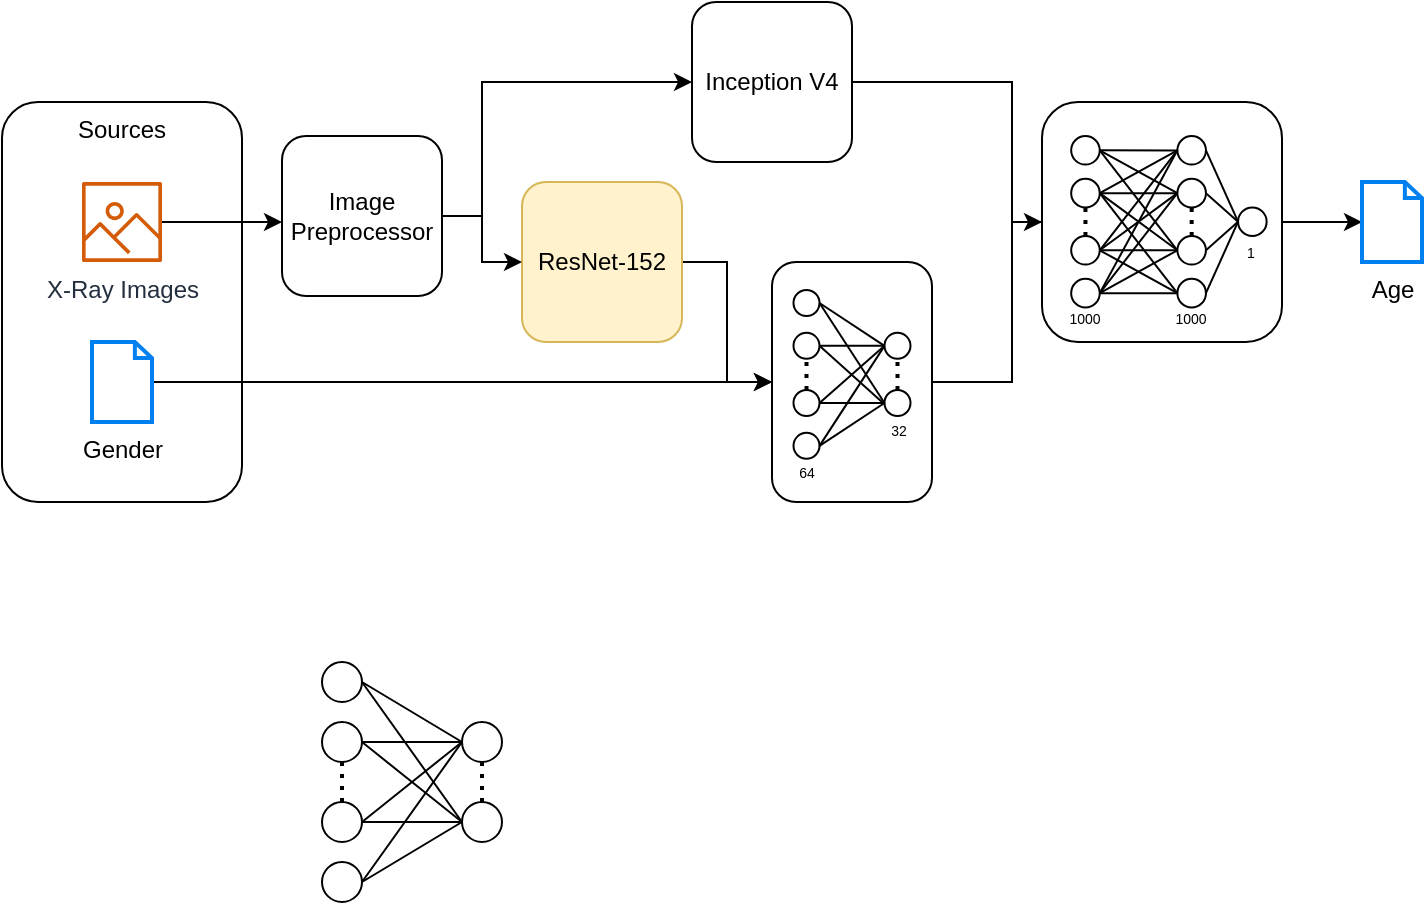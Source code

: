 <mxfile version="20.8.20" type="device"><diagram name="Page-1" id="hAlzpBmQ-eWJnonBrDeN"><mxGraphModel dx="1050" dy="645" grid="1" gridSize="10" guides="1" tooltips="1" connect="1" arrows="1" fold="1" page="1" pageScale="1" pageWidth="850" pageHeight="1100" math="0" shadow="0"><root><mxCell id="0"/><mxCell id="1" parent="0"/><mxCell id="bYPXy36dlW9JeCAkEZRA-2" value="Sources" style="rounded=1;whiteSpace=wrap;html=1;fillColor=none;horizontal=1;verticalAlign=top;" parent="1" vertex="1"><mxGeometry x="40" y="160" width="120" height="200" as="geometry"/></mxCell><mxCell id="CpPa7dwXh-7-YVFY0zhI-2" style="edgeStyle=orthogonalEdgeStyle;rounded=0;orthogonalLoop=1;jettySize=auto;html=1;" edge="1" parent="1" source="bYPXy36dlW9JeCAkEZRA-4" target="CpPa7dwXh-7-YVFY0zhI-1"><mxGeometry relative="1" as="geometry"><Array as="points"><mxPoint x="220" y="220"/><mxPoint x="220" y="220"/></Array></mxGeometry></mxCell><mxCell id="bYPXy36dlW9JeCAkEZRA-4" value="X-Ray Images" style="sketch=0;outlineConnect=0;fontColor=#232F3E;gradientColor=none;fillColor=#D45B07;strokeColor=none;dashed=0;verticalLabelPosition=bottom;verticalAlign=top;align=center;html=1;fontSize=12;fontStyle=0;aspect=fixed;pointerEvents=1;shape=mxgraph.aws4.container_registry_image;" parent="1" vertex="1"><mxGeometry x="80" y="200" width="40" height="40" as="geometry"/></mxCell><mxCell id="bYPXy36dlW9JeCAkEZRA-10" style="edgeStyle=orthogonalEdgeStyle;rounded=0;orthogonalLoop=1;jettySize=auto;html=1;entryX=0;entryY=0.5;entryDx=0;entryDy=0;" parent="1" source="bYPXy36dlW9JeCAkEZRA-5" target="bYPXy36dlW9JeCAkEZRA-13" edge="1"><mxGeometry relative="1" as="geometry"><mxPoint x="440" y="200" as="targetPoint"/></mxGeometry></mxCell><mxCell id="bYPXy36dlW9JeCAkEZRA-5" value="Gender" style="html=1;verticalLabelPosition=bottom;align=center;labelBackgroundColor=#ffffff;verticalAlign=top;strokeWidth=2;strokeColor=#0080F0;shadow=0;dashed=0;shape=mxgraph.ios7.icons.document;fillColor=none;" parent="1" vertex="1"><mxGeometry x="85" y="280" width="30" height="40" as="geometry"/></mxCell><mxCell id="bYPXy36dlW9JeCAkEZRA-104" style="edgeStyle=none;rounded=0;jumpSize=5;orthogonalLoop=1;jettySize=auto;html=1;entryX=0;entryY=0.5;entryDx=0;entryDy=0;strokeWidth=1;fontSize=7;endArrow=classic;endFill=1;startSize=0;endSize=6;exitX=1;exitY=0.5;exitDx=0;exitDy=0;" parent="1" source="bYPXy36dlW9JeCAkEZRA-7" target="bYPXy36dlW9JeCAkEZRA-69" edge="1"><mxGeometry relative="1" as="geometry"><Array as="points"><mxPoint x="545" y="150"/><mxPoint x="545" y="220"/></Array></mxGeometry></mxCell><mxCell id="bYPXy36dlW9JeCAkEZRA-7" value="Inception V4" style="rounded=1;whiteSpace=wrap;html=1;" parent="1" vertex="1"><mxGeometry x="385" y="110" width="80" height="80" as="geometry"/></mxCell><mxCell id="bYPXy36dlW9JeCAkEZRA-11" style="edgeStyle=orthogonalEdgeStyle;rounded=0;orthogonalLoop=1;jettySize=auto;html=1;entryX=0;entryY=0.5;entryDx=0;entryDy=0;" parent="1" source="bYPXy36dlW9JeCAkEZRA-9" target="bYPXy36dlW9JeCAkEZRA-13" edge="1"><mxGeometry relative="1" as="geometry"><mxPoint x="490" y="200" as="targetPoint"/></mxGeometry></mxCell><mxCell id="bYPXy36dlW9JeCAkEZRA-9" value="ResNet-152" style="rounded=1;whiteSpace=wrap;html=1;fillColor=#fff2cc;strokeColor=#d6b656;" parent="1" vertex="1"><mxGeometry x="300" y="200" width="80" height="80" as="geometry"/></mxCell><mxCell id="bYPXy36dlW9JeCAkEZRA-105" style="edgeStyle=none;rounded=0;jumpSize=5;orthogonalLoop=1;jettySize=auto;html=1;exitX=1;exitY=0.5;exitDx=0;exitDy=0;entryX=0;entryY=0.5;entryDx=0;entryDy=0;strokeWidth=1;fontSize=7;endArrow=none;endFill=0;startSize=0;endSize=9;" parent="1" source="bYPXy36dlW9JeCAkEZRA-13" target="bYPXy36dlW9JeCAkEZRA-69" edge="1"><mxGeometry relative="1" as="geometry"><Array as="points"><mxPoint x="545" y="300"/><mxPoint x="545" y="220"/></Array></mxGeometry></mxCell><mxCell id="bYPXy36dlW9JeCAkEZRA-13" value="" style="rounded=1;whiteSpace=wrap;html=1;fillColor=none;" parent="1" vertex="1"><mxGeometry x="425" y="240" width="80" height="120" as="geometry"/></mxCell><mxCell id="bYPXy36dlW9JeCAkEZRA-22" style="rounded=0;orthogonalLoop=1;jettySize=auto;html=1;entryX=0;entryY=0.5;entryDx=0;entryDy=0;startSize=0;endSize=9;endArrow=none;endFill=0;jumpSize=5;strokeWidth=1;exitX=1;exitY=0.5;exitDx=0;exitDy=0;" parent="1" source="bYPXy36dlW9JeCAkEZRA-14" target="bYPXy36dlW9JeCAkEZRA-19" edge="1"><mxGeometry relative="1" as="geometry"/></mxCell><mxCell id="bYPXy36dlW9JeCAkEZRA-24" style="edgeStyle=none;rounded=0;jumpSize=5;orthogonalLoop=1;jettySize=auto;html=1;entryX=0;entryY=0.5;entryDx=0;entryDy=0;strokeWidth=1;endArrow=none;endFill=0;startSize=0;endSize=9;exitX=1;exitY=0.5;exitDx=0;exitDy=0;" parent="1" source="bYPXy36dlW9JeCAkEZRA-14" target="bYPXy36dlW9JeCAkEZRA-20" edge="1"><mxGeometry relative="1" as="geometry"/></mxCell><mxCell id="bYPXy36dlW9JeCAkEZRA-14" value="" style="ellipse;whiteSpace=wrap;html=1;aspect=fixed;fillColor=none;" parent="1" vertex="1"><mxGeometry x="200" y="440" width="20" height="20" as="geometry"/></mxCell><mxCell id="bYPXy36dlW9JeCAkEZRA-23" style="edgeStyle=none;rounded=0;jumpSize=5;orthogonalLoop=1;jettySize=auto;html=1;entryX=0;entryY=0.5;entryDx=0;entryDy=0;strokeWidth=1;endArrow=none;endFill=0;startSize=0;endSize=9;" parent="1" source="bYPXy36dlW9JeCAkEZRA-15" target="bYPXy36dlW9JeCAkEZRA-19" edge="1"><mxGeometry relative="1" as="geometry"/></mxCell><mxCell id="bYPXy36dlW9JeCAkEZRA-25" style="edgeStyle=none;rounded=0;jumpSize=5;orthogonalLoop=1;jettySize=auto;html=1;strokeWidth=1;endArrow=none;endFill=0;startSize=0;endSize=9;exitX=1;exitY=0.5;exitDx=0;exitDy=0;" parent="1" source="bYPXy36dlW9JeCAkEZRA-15" edge="1"><mxGeometry relative="1" as="geometry"><mxPoint x="270" y="520" as="targetPoint"/></mxGeometry></mxCell><mxCell id="bYPXy36dlW9JeCAkEZRA-15" value="" style="ellipse;whiteSpace=wrap;html=1;aspect=fixed;fillColor=none;" parent="1" vertex="1"><mxGeometry x="200" y="470" width="20" height="20" as="geometry"/></mxCell><mxCell id="bYPXy36dlW9JeCAkEZRA-26" style="edgeStyle=none;rounded=0;jumpSize=5;orthogonalLoop=1;jettySize=auto;html=1;entryX=0;entryY=0.5;entryDx=0;entryDy=0;strokeWidth=1;endArrow=none;endFill=0;startSize=0;endSize=9;exitX=1;exitY=0.5;exitDx=0;exitDy=0;" parent="1" source="bYPXy36dlW9JeCAkEZRA-16" target="bYPXy36dlW9JeCAkEZRA-19" edge="1"><mxGeometry relative="1" as="geometry"/></mxCell><mxCell id="bYPXy36dlW9JeCAkEZRA-27" style="edgeStyle=none;rounded=0;jumpSize=5;orthogonalLoop=1;jettySize=auto;html=1;entryX=0;entryY=0.5;entryDx=0;entryDy=0;strokeWidth=1;endArrow=none;endFill=0;startSize=0;endSize=9;" parent="1" source="bYPXy36dlW9JeCAkEZRA-16" target="bYPXy36dlW9JeCAkEZRA-20" edge="1"><mxGeometry relative="1" as="geometry"/></mxCell><mxCell id="bYPXy36dlW9JeCAkEZRA-16" value="" style="ellipse;whiteSpace=wrap;html=1;aspect=fixed;fillColor=none;" parent="1" vertex="1"><mxGeometry x="200" y="510" width="20" height="20" as="geometry"/></mxCell><mxCell id="bYPXy36dlW9JeCAkEZRA-28" style="edgeStyle=none;rounded=0;jumpSize=5;orthogonalLoop=1;jettySize=auto;html=1;entryX=0;entryY=0.5;entryDx=0;entryDy=0;strokeWidth=1;endArrow=none;endFill=0;startSize=0;endSize=9;exitX=1;exitY=0.5;exitDx=0;exitDy=0;" parent="1" source="bYPXy36dlW9JeCAkEZRA-17" target="bYPXy36dlW9JeCAkEZRA-19" edge="1"><mxGeometry relative="1" as="geometry"/></mxCell><mxCell id="bYPXy36dlW9JeCAkEZRA-29" style="edgeStyle=none;rounded=0;jumpSize=5;orthogonalLoop=1;jettySize=auto;html=1;entryX=0;entryY=0.5;entryDx=0;entryDy=0;strokeWidth=1;endArrow=none;endFill=0;startSize=0;endSize=9;exitX=1;exitY=0.5;exitDx=0;exitDy=0;" parent="1" source="bYPXy36dlW9JeCAkEZRA-17" target="bYPXy36dlW9JeCAkEZRA-20" edge="1"><mxGeometry relative="1" as="geometry"/></mxCell><mxCell id="bYPXy36dlW9JeCAkEZRA-17" value="" style="ellipse;whiteSpace=wrap;html=1;aspect=fixed;fillColor=none;" parent="1" vertex="1"><mxGeometry x="200" y="540" width="20" height="20" as="geometry"/></mxCell><mxCell id="bYPXy36dlW9JeCAkEZRA-18" value="" style="endArrow=none;dashed=1;html=1;strokeWidth=2;rounded=0;entryX=0.5;entryY=1;entryDx=0;entryDy=0;endSize=9;startSize=0;dashPattern=1 2;" parent="1" source="bYPXy36dlW9JeCAkEZRA-16" target="bYPXy36dlW9JeCAkEZRA-15" edge="1"><mxGeometry width="50" height="50" relative="1" as="geometry"><mxPoint x="210" y="540" as="sourcePoint"/><mxPoint x="260" y="490" as="targetPoint"/></mxGeometry></mxCell><mxCell id="bYPXy36dlW9JeCAkEZRA-19" value="" style="ellipse;whiteSpace=wrap;html=1;aspect=fixed;fillColor=none;" parent="1" vertex="1"><mxGeometry x="270" y="470" width="20" height="20" as="geometry"/></mxCell><mxCell id="bYPXy36dlW9JeCAkEZRA-20" value="" style="ellipse;whiteSpace=wrap;html=1;aspect=fixed;fillColor=none;" parent="1" vertex="1"><mxGeometry x="270" y="510" width="20" height="20" as="geometry"/></mxCell><mxCell id="bYPXy36dlW9JeCAkEZRA-21" value="" style="endArrow=none;dashed=1;html=1;strokeWidth=2;rounded=0;entryX=0.5;entryY=1;entryDx=0;entryDy=0;endSize=9;startSize=0;dashPattern=1 2;" parent="1" source="bYPXy36dlW9JeCAkEZRA-20" target="bYPXy36dlW9JeCAkEZRA-19" edge="1"><mxGeometry width="50" height="50" relative="1" as="geometry"><mxPoint x="280" y="540" as="sourcePoint"/><mxPoint x="330" y="490" as="targetPoint"/></mxGeometry></mxCell><mxCell id="bYPXy36dlW9JeCAkEZRA-67" value="" style="group" parent="1" vertex="1" connectable="0"><mxGeometry x="432.5" y="254" width="65" height="100" as="geometry"/></mxCell><mxCell id="bYPXy36dlW9JeCAkEZRA-33" value="" style="ellipse;whiteSpace=wrap;html=1;aspect=fixed;fillColor=none;" parent="bYPXy36dlW9JeCAkEZRA-67" vertex="1"><mxGeometry x="3.25" width="13" height="13" as="geometry"/></mxCell><mxCell id="bYPXy36dlW9JeCAkEZRA-35" style="edgeStyle=none;rounded=0;jumpSize=5;orthogonalLoop=1;jettySize=auto;html=1;strokeWidth=1;endArrow=none;endFill=0;startSize=0;endSize=9;exitX=1;exitY=0.5;exitDx=0;exitDy=0;" parent="bYPXy36dlW9JeCAkEZRA-67" source="bYPXy36dlW9JeCAkEZRA-36" edge="1"><mxGeometry relative="1" as="geometry"><mxPoint x="48.75" y="57.143" as="targetPoint"/></mxGeometry></mxCell><mxCell id="bYPXy36dlW9JeCAkEZRA-36" value="" style="ellipse;whiteSpace=wrap;html=1;aspect=fixed;fillColor=none;" parent="bYPXy36dlW9JeCAkEZRA-67" vertex="1"><mxGeometry x="3.25" y="21.429" width="13" height="13" as="geometry"/></mxCell><mxCell id="bYPXy36dlW9JeCAkEZRA-39" value="" style="ellipse;whiteSpace=wrap;html=1;aspect=fixed;fillColor=none;" parent="bYPXy36dlW9JeCAkEZRA-67" vertex="1"><mxGeometry x="3.25" y="50" width="13" height="13" as="geometry"/></mxCell><mxCell id="bYPXy36dlW9JeCAkEZRA-42" value="" style="ellipse;whiteSpace=wrap;html=1;aspect=fixed;fillColor=none;" parent="bYPXy36dlW9JeCAkEZRA-67" vertex="1"><mxGeometry x="3.25" y="71.429" width="13" height="13" as="geometry"/></mxCell><mxCell id="bYPXy36dlW9JeCAkEZRA-43" value="" style="endArrow=none;dashed=1;html=1;strokeWidth=2;rounded=0;entryX=0.5;entryY=1;entryDx=0;entryDy=0;endSize=9;startSize=0;dashPattern=1 2;" parent="bYPXy36dlW9JeCAkEZRA-67" source="bYPXy36dlW9JeCAkEZRA-39" target="bYPXy36dlW9JeCAkEZRA-36" edge="1"><mxGeometry width="50" height="50" relative="1" as="geometry"><mxPoint x="9.75" y="71.429" as="sourcePoint"/><mxPoint x="42.25" y="35.714" as="targetPoint"/></mxGeometry></mxCell><mxCell id="bYPXy36dlW9JeCAkEZRA-44" value="" style="ellipse;whiteSpace=wrap;html=1;aspect=fixed;fillColor=none;" parent="bYPXy36dlW9JeCAkEZRA-67" vertex="1"><mxGeometry x="48.75" y="21.429" width="13" height="13" as="geometry"/></mxCell><mxCell id="bYPXy36dlW9JeCAkEZRA-31" style="rounded=0;orthogonalLoop=1;jettySize=auto;html=1;entryX=0;entryY=0.5;entryDx=0;entryDy=0;startSize=0;endSize=9;endArrow=none;endFill=0;jumpSize=5;strokeWidth=1;exitX=1;exitY=0.5;exitDx=0;exitDy=0;" parent="bYPXy36dlW9JeCAkEZRA-67" source="bYPXy36dlW9JeCAkEZRA-33" target="bYPXy36dlW9JeCAkEZRA-44" edge="1"><mxGeometry relative="1" as="geometry"/></mxCell><mxCell id="bYPXy36dlW9JeCAkEZRA-34" style="edgeStyle=none;rounded=0;jumpSize=5;orthogonalLoop=1;jettySize=auto;html=1;entryX=0;entryY=0.5;entryDx=0;entryDy=0;strokeWidth=1;endArrow=none;endFill=0;startSize=0;endSize=9;" parent="bYPXy36dlW9JeCAkEZRA-67" source="bYPXy36dlW9JeCAkEZRA-36" target="bYPXy36dlW9JeCAkEZRA-44" edge="1"><mxGeometry relative="1" as="geometry"/></mxCell><mxCell id="bYPXy36dlW9JeCAkEZRA-37" style="edgeStyle=none;rounded=0;jumpSize=5;orthogonalLoop=1;jettySize=auto;html=1;entryX=0;entryY=0.5;entryDx=0;entryDy=0;strokeWidth=1;endArrow=none;endFill=0;startSize=0;endSize=9;exitX=1;exitY=0.5;exitDx=0;exitDy=0;" parent="bYPXy36dlW9JeCAkEZRA-67" source="bYPXy36dlW9JeCAkEZRA-39" target="bYPXy36dlW9JeCAkEZRA-44" edge="1"><mxGeometry relative="1" as="geometry"/></mxCell><mxCell id="bYPXy36dlW9JeCAkEZRA-40" style="edgeStyle=none;rounded=0;jumpSize=5;orthogonalLoop=1;jettySize=auto;html=1;entryX=0;entryY=0.5;entryDx=0;entryDy=0;strokeWidth=1;endArrow=none;endFill=0;startSize=0;endSize=9;exitX=1;exitY=0.5;exitDx=0;exitDy=0;" parent="bYPXy36dlW9JeCAkEZRA-67" source="bYPXy36dlW9JeCAkEZRA-42" target="bYPXy36dlW9JeCAkEZRA-44" edge="1"><mxGeometry relative="1" as="geometry"/></mxCell><mxCell id="bYPXy36dlW9JeCAkEZRA-45" value="" style="ellipse;whiteSpace=wrap;html=1;aspect=fixed;fillColor=none;" parent="bYPXy36dlW9JeCAkEZRA-67" vertex="1"><mxGeometry x="48.75" y="50" width="13" height="13" as="geometry"/></mxCell><mxCell id="bYPXy36dlW9JeCAkEZRA-32" style="edgeStyle=none;rounded=0;jumpSize=5;orthogonalLoop=1;jettySize=auto;html=1;entryX=0;entryY=0.5;entryDx=0;entryDy=0;strokeWidth=1;endArrow=none;endFill=0;startSize=0;endSize=9;exitX=1;exitY=0.5;exitDx=0;exitDy=0;" parent="bYPXy36dlW9JeCAkEZRA-67" source="bYPXy36dlW9JeCAkEZRA-33" target="bYPXy36dlW9JeCAkEZRA-45" edge="1"><mxGeometry relative="1" as="geometry"/></mxCell><mxCell id="bYPXy36dlW9JeCAkEZRA-38" style="edgeStyle=none;rounded=0;jumpSize=5;orthogonalLoop=1;jettySize=auto;html=1;entryX=0;entryY=0.5;entryDx=0;entryDy=0;strokeWidth=1;endArrow=none;endFill=0;startSize=0;endSize=9;" parent="bYPXy36dlW9JeCAkEZRA-67" source="bYPXy36dlW9JeCAkEZRA-39" target="bYPXy36dlW9JeCAkEZRA-45" edge="1"><mxGeometry relative="1" as="geometry"/></mxCell><mxCell id="bYPXy36dlW9JeCAkEZRA-46" value="" style="endArrow=none;dashed=1;html=1;strokeWidth=2;rounded=0;entryX=0.5;entryY=1;entryDx=0;entryDy=0;endSize=9;startSize=0;dashPattern=1 2;" parent="bYPXy36dlW9JeCAkEZRA-67" source="bYPXy36dlW9JeCAkEZRA-45" target="bYPXy36dlW9JeCAkEZRA-44" edge="1"><mxGeometry width="50" height="50" relative="1" as="geometry"><mxPoint x="55.25" y="71.429" as="sourcePoint"/><mxPoint x="87.75" y="35.714" as="targetPoint"/></mxGeometry></mxCell><mxCell id="bYPXy36dlW9JeCAkEZRA-47" value="64" style="text;html=1;align=center;verticalAlign=middle;resizable=0;points=[];autosize=1;strokeColor=none;fillColor=none;fontSize=7;" parent="bYPXy36dlW9JeCAkEZRA-67" vertex="1"><mxGeometry x="-5.25" y="82.004" width="30" height="20" as="geometry"/></mxCell><mxCell id="bYPXy36dlW9JeCAkEZRA-48" value="32" style="text;html=1;align=center;verticalAlign=middle;resizable=0;points=[];autosize=1;strokeColor=none;fillColor=none;fontSize=7;" parent="bYPXy36dlW9JeCAkEZRA-67" vertex="1"><mxGeometry x="40" y="61.006" width="30" height="20" as="geometry"/></mxCell><mxCell id="bYPXy36dlW9JeCAkEZRA-41" style="edgeStyle=none;rounded=0;jumpSize=5;orthogonalLoop=1;jettySize=auto;html=1;entryX=0;entryY=0.5;entryDx=0;entryDy=0;strokeWidth=1;endArrow=none;endFill=0;startSize=0;endSize=9;exitX=1;exitY=0.5;exitDx=0;exitDy=0;" parent="bYPXy36dlW9JeCAkEZRA-67" source="bYPXy36dlW9JeCAkEZRA-42" target="bYPXy36dlW9JeCAkEZRA-45" edge="1"><mxGeometry relative="1" as="geometry"/></mxCell><mxCell id="bYPXy36dlW9JeCAkEZRA-106" style="edgeStyle=none;rounded=0;jumpSize=5;orthogonalLoop=1;jettySize=auto;html=1;exitX=1;exitY=0.5;exitDx=0;exitDy=0;strokeWidth=1;fontSize=7;endArrow=classic;endFill=1;startSize=0;endSize=6;" parent="1" source="bYPXy36dlW9JeCAkEZRA-69" target="bYPXy36dlW9JeCAkEZRA-107" edge="1"><mxGeometry relative="1" as="geometry"><mxPoint x="710" y="220" as="targetPoint"/></mxGeometry></mxCell><mxCell id="bYPXy36dlW9JeCAkEZRA-69" value="" style="rounded=1;whiteSpace=wrap;html=1;fontSize=7;fillColor=none;" parent="1" vertex="1"><mxGeometry x="560" y="160" width="120" height="120" as="geometry"/></mxCell><mxCell id="bYPXy36dlW9JeCAkEZRA-103" value="" style="group" parent="1" vertex="1" connectable="0"><mxGeometry x="567" y="177" width="110" height="100" as="geometry"/></mxCell><mxCell id="bYPXy36dlW9JeCAkEZRA-90" style="edgeStyle=none;rounded=0;jumpSize=5;orthogonalLoop=1;jettySize=auto;html=1;exitX=1;exitY=0.5;exitDx=0;exitDy=0;strokeWidth=1;fontSize=7;endArrow=none;endFill=0;startSize=0;endSize=9;" parent="bYPXy36dlW9JeCAkEZRA-103" source="bYPXy36dlW9JeCAkEZRA-72" edge="1"><mxGeometry relative="1" as="geometry"><mxPoint x="60.69" y="7.198" as="targetPoint"/></mxGeometry></mxCell><mxCell id="bYPXy36dlW9JeCAkEZRA-72" value="" style="ellipse;whiteSpace=wrap;html=1;aspect=fixed;fillColor=none;" parent="bYPXy36dlW9JeCAkEZRA-103" vertex="1"><mxGeometry x="7.586" width="14.286" height="14.286" as="geometry"/></mxCell><mxCell id="bYPXy36dlW9JeCAkEZRA-74" style="edgeStyle=none;rounded=0;jumpSize=5;orthogonalLoop=1;jettySize=auto;html=1;strokeWidth=1;endArrow=none;endFill=0;startSize=0;endSize=9;exitX=1;exitY=0.5;exitDx=0;exitDy=0;" parent="bYPXy36dlW9JeCAkEZRA-103" source="bYPXy36dlW9JeCAkEZRA-75" edge="1"><mxGeometry relative="1" as="geometry"><mxPoint x="60.69" y="57.143" as="targetPoint"/></mxGeometry></mxCell><mxCell id="bYPXy36dlW9JeCAkEZRA-91" style="edgeStyle=none;rounded=0;jumpSize=5;orthogonalLoop=1;jettySize=auto;html=1;exitX=1;exitY=0.5;exitDx=0;exitDy=0;strokeWidth=1;fontSize=7;endArrow=none;endFill=0;startSize=0;endSize=9;" parent="bYPXy36dlW9JeCAkEZRA-103" source="bYPXy36dlW9JeCAkEZRA-75" edge="1"><mxGeometry relative="1" as="geometry"><mxPoint x="60.69" y="7.143" as="targetPoint"/></mxGeometry></mxCell><mxCell id="bYPXy36dlW9JeCAkEZRA-75" value="" style="ellipse;whiteSpace=wrap;html=1;aspect=fixed;fillColor=none;" parent="bYPXy36dlW9JeCAkEZRA-103" vertex="1"><mxGeometry x="7.586" y="21.429" width="14.286" height="14.286" as="geometry"/></mxCell><mxCell id="bYPXy36dlW9JeCAkEZRA-94" style="edgeStyle=none;rounded=0;jumpSize=5;orthogonalLoop=1;jettySize=auto;html=1;exitX=1;exitY=0.5;exitDx=0;exitDy=0;strokeWidth=1;fontSize=7;endArrow=none;endFill=0;startSize=0;endSize=9;" parent="bYPXy36dlW9JeCAkEZRA-103" source="bYPXy36dlW9JeCAkEZRA-78" edge="1"><mxGeometry relative="1" as="geometry"><mxPoint x="60.69" y="78.571" as="targetPoint"/></mxGeometry></mxCell><mxCell id="bYPXy36dlW9JeCAkEZRA-78" value="" style="ellipse;whiteSpace=wrap;html=1;aspect=fixed;fillColor=none;" parent="bYPXy36dlW9JeCAkEZRA-103" vertex="1"><mxGeometry x="7.586" y="50" width="14.286" height="14.286" as="geometry"/></mxCell><mxCell id="bYPXy36dlW9JeCAkEZRA-81" value="" style="ellipse;whiteSpace=wrap;html=1;aspect=fixed;fillColor=none;" parent="bYPXy36dlW9JeCAkEZRA-103" vertex="1"><mxGeometry x="7.586" y="71.429" width="14.286" height="14.286" as="geometry"/></mxCell><mxCell id="bYPXy36dlW9JeCAkEZRA-82" value="" style="endArrow=none;dashed=1;html=1;strokeWidth=2;rounded=0;entryX=0.5;entryY=1;entryDx=0;entryDy=0;endSize=9;startSize=0;dashPattern=1 2;" parent="bYPXy36dlW9JeCAkEZRA-103" source="bYPXy36dlW9JeCAkEZRA-78" target="bYPXy36dlW9JeCAkEZRA-75" edge="1"><mxGeometry width="50" height="50" relative="1" as="geometry"><mxPoint x="15.172" y="71.429" as="sourcePoint"/><mxPoint x="53.103" y="35.714" as="targetPoint"/></mxGeometry></mxCell><mxCell id="bYPXy36dlW9JeCAkEZRA-83" value="" style="ellipse;whiteSpace=wrap;html=1;aspect=fixed;fillColor=none;" parent="bYPXy36dlW9JeCAkEZRA-103" vertex="1"><mxGeometry x="60.69" y="21.429" width="14.286" height="14.286" as="geometry"/></mxCell><mxCell id="bYPXy36dlW9JeCAkEZRA-70" style="rounded=0;orthogonalLoop=1;jettySize=auto;html=1;entryX=0;entryY=0.5;entryDx=0;entryDy=0;startSize=0;endSize=9;endArrow=none;endFill=0;jumpSize=5;strokeWidth=1;exitX=1;exitY=0.5;exitDx=0;exitDy=0;" parent="bYPXy36dlW9JeCAkEZRA-103" source="bYPXy36dlW9JeCAkEZRA-72" target="bYPXy36dlW9JeCAkEZRA-83" edge="1"><mxGeometry relative="1" as="geometry"/></mxCell><mxCell id="bYPXy36dlW9JeCAkEZRA-73" style="edgeStyle=none;rounded=0;jumpSize=5;orthogonalLoop=1;jettySize=auto;html=1;entryX=0;entryY=0.5;entryDx=0;entryDy=0;strokeWidth=1;endArrow=none;endFill=0;startSize=0;endSize=9;" parent="bYPXy36dlW9JeCAkEZRA-103" source="bYPXy36dlW9JeCAkEZRA-75" target="bYPXy36dlW9JeCAkEZRA-83" edge="1"><mxGeometry relative="1" as="geometry"/></mxCell><mxCell id="bYPXy36dlW9JeCAkEZRA-76" style="edgeStyle=none;rounded=0;jumpSize=5;orthogonalLoop=1;jettySize=auto;html=1;entryX=0;entryY=0.5;entryDx=0;entryDy=0;strokeWidth=1;endArrow=none;endFill=0;startSize=0;endSize=9;exitX=1;exitY=0.5;exitDx=0;exitDy=0;" parent="bYPXy36dlW9JeCAkEZRA-103" source="bYPXy36dlW9JeCAkEZRA-78" target="bYPXy36dlW9JeCAkEZRA-83" edge="1"><mxGeometry relative="1" as="geometry"/></mxCell><mxCell id="bYPXy36dlW9JeCAkEZRA-79" style="edgeStyle=none;rounded=0;jumpSize=5;orthogonalLoop=1;jettySize=auto;html=1;entryX=0;entryY=0.5;entryDx=0;entryDy=0;strokeWidth=1;endArrow=none;endFill=0;startSize=0;endSize=9;exitX=1;exitY=0.5;exitDx=0;exitDy=0;" parent="bYPXy36dlW9JeCAkEZRA-103" source="bYPXy36dlW9JeCAkEZRA-81" target="bYPXy36dlW9JeCAkEZRA-83" edge="1"><mxGeometry relative="1" as="geometry"/></mxCell><mxCell id="bYPXy36dlW9JeCAkEZRA-84" value="" style="ellipse;whiteSpace=wrap;html=1;aspect=fixed;fillColor=none;" parent="bYPXy36dlW9JeCAkEZRA-103" vertex="1"><mxGeometry x="60.69" y="50" width="14.286" height="14.286" as="geometry"/></mxCell><mxCell id="bYPXy36dlW9JeCAkEZRA-71" style="edgeStyle=none;rounded=0;jumpSize=5;orthogonalLoop=1;jettySize=auto;html=1;entryX=0;entryY=0.5;entryDx=0;entryDy=0;strokeWidth=1;endArrow=none;endFill=0;startSize=0;endSize=9;exitX=1;exitY=0.5;exitDx=0;exitDy=0;" parent="bYPXy36dlW9JeCAkEZRA-103" source="bYPXy36dlW9JeCAkEZRA-72" target="bYPXy36dlW9JeCAkEZRA-84" edge="1"><mxGeometry relative="1" as="geometry"/></mxCell><mxCell id="bYPXy36dlW9JeCAkEZRA-77" style="edgeStyle=none;rounded=0;jumpSize=5;orthogonalLoop=1;jettySize=auto;html=1;entryX=0;entryY=0.5;entryDx=0;entryDy=0;strokeWidth=1;endArrow=none;endFill=0;startSize=0;endSize=9;" parent="bYPXy36dlW9JeCAkEZRA-103" source="bYPXy36dlW9JeCAkEZRA-78" target="bYPXy36dlW9JeCAkEZRA-84" edge="1"><mxGeometry relative="1" as="geometry"/></mxCell><mxCell id="bYPXy36dlW9JeCAkEZRA-80" style="edgeStyle=none;rounded=0;jumpSize=5;orthogonalLoop=1;jettySize=auto;html=1;entryX=0;entryY=0.5;entryDx=0;entryDy=0;strokeWidth=1;endArrow=none;endFill=0;startSize=0;endSize=9;exitX=1;exitY=0.5;exitDx=0;exitDy=0;" parent="bYPXy36dlW9JeCAkEZRA-103" source="bYPXy36dlW9JeCAkEZRA-81" target="bYPXy36dlW9JeCAkEZRA-84" edge="1"><mxGeometry relative="1" as="geometry"/></mxCell><mxCell id="bYPXy36dlW9JeCAkEZRA-85" value="" style="endArrow=none;dashed=1;html=1;strokeWidth=2;rounded=0;entryX=0.5;entryY=1;entryDx=0;entryDy=0;endSize=9;startSize=0;dashPattern=1 2;" parent="bYPXy36dlW9JeCAkEZRA-103" source="bYPXy36dlW9JeCAkEZRA-84" target="bYPXy36dlW9JeCAkEZRA-83" edge="1"><mxGeometry width="50" height="50" relative="1" as="geometry"><mxPoint x="68.276" y="71.429" as="sourcePoint"/><mxPoint x="106.207" y="35.714" as="targetPoint"/></mxGeometry></mxCell><mxCell id="bYPXy36dlW9JeCAkEZRA-86" value="" style="ellipse;whiteSpace=wrap;html=1;aspect=fixed;fillColor=none;" parent="bYPXy36dlW9JeCAkEZRA-103" vertex="1"><mxGeometry x="60.69" width="14.286" height="14.286" as="geometry"/></mxCell><mxCell id="bYPXy36dlW9JeCAkEZRA-92" style="edgeStyle=none;rounded=0;jumpSize=5;orthogonalLoop=1;jettySize=auto;html=1;exitX=1;exitY=0.5;exitDx=0;exitDy=0;entryX=0;entryY=0.5;entryDx=0;entryDy=0;strokeWidth=1;fontSize=7;endArrow=none;endFill=0;startSize=0;endSize=9;" parent="bYPXy36dlW9JeCAkEZRA-103" source="bYPXy36dlW9JeCAkEZRA-78" target="bYPXy36dlW9JeCAkEZRA-86" edge="1"><mxGeometry relative="1" as="geometry"/></mxCell><mxCell id="bYPXy36dlW9JeCAkEZRA-89" style="edgeStyle=none;rounded=0;jumpSize=5;orthogonalLoop=1;jettySize=auto;html=1;exitX=1;exitY=0.5;exitDx=0;exitDy=0;entryX=0;entryY=0.5;entryDx=0;entryDy=0;strokeWidth=1;fontSize=7;endArrow=none;endFill=0;startSize=0;endSize=9;" parent="bYPXy36dlW9JeCAkEZRA-103" source="bYPXy36dlW9JeCAkEZRA-81" target="bYPXy36dlW9JeCAkEZRA-86" edge="1"><mxGeometry relative="1" as="geometry"/></mxCell><mxCell id="bYPXy36dlW9JeCAkEZRA-87" value="" style="ellipse;whiteSpace=wrap;html=1;aspect=fixed;fillColor=none;" parent="bYPXy36dlW9JeCAkEZRA-103" vertex="1"><mxGeometry x="60.69" y="71.429" width="14.286" height="14.286" as="geometry"/></mxCell><mxCell id="bYPXy36dlW9JeCAkEZRA-93" style="edgeStyle=none;rounded=0;jumpSize=5;orthogonalLoop=1;jettySize=auto;html=1;exitX=1;exitY=0.5;exitDx=0;exitDy=0;entryX=0;entryY=0.5;entryDx=0;entryDy=0;strokeWidth=1;fontSize=7;endArrow=none;endFill=0;startSize=0;endSize=9;" parent="bYPXy36dlW9JeCAkEZRA-103" source="bYPXy36dlW9JeCAkEZRA-75" target="bYPXy36dlW9JeCAkEZRA-87" edge="1"><mxGeometry relative="1" as="geometry"/></mxCell><mxCell id="bYPXy36dlW9JeCAkEZRA-88" style="edgeStyle=none;rounded=0;jumpSize=5;orthogonalLoop=1;jettySize=auto;html=1;exitX=1;exitY=0.5;exitDx=0;exitDy=0;entryX=0;entryY=0.5;entryDx=0;entryDy=0;strokeWidth=1;fontSize=7;endArrow=none;endFill=0;startSize=0;endSize=9;" parent="bYPXy36dlW9JeCAkEZRA-103" source="bYPXy36dlW9JeCAkEZRA-81" target="bYPXy36dlW9JeCAkEZRA-87" edge="1"><mxGeometry relative="1" as="geometry"/></mxCell><mxCell id="bYPXy36dlW9JeCAkEZRA-95" value="" style="ellipse;whiteSpace=wrap;html=1;aspect=fixed;fillColor=none;" parent="bYPXy36dlW9JeCAkEZRA-103" vertex="1"><mxGeometry x="91.034" y="35.714" width="14.286" height="14.286" as="geometry"/></mxCell><mxCell id="bYPXy36dlW9JeCAkEZRA-98" style="edgeStyle=none;rounded=0;jumpSize=5;orthogonalLoop=1;jettySize=auto;html=1;exitX=1;exitY=0.5;exitDx=0;exitDy=0;entryX=0;entryY=0.5;entryDx=0;entryDy=0;strokeWidth=1;fontSize=7;endArrow=none;endFill=0;startSize=0;endSize=9;" parent="bYPXy36dlW9JeCAkEZRA-103" source="bYPXy36dlW9JeCAkEZRA-83" target="bYPXy36dlW9JeCAkEZRA-95" edge="1"><mxGeometry relative="1" as="geometry"/></mxCell><mxCell id="bYPXy36dlW9JeCAkEZRA-97" style="edgeStyle=none;rounded=0;jumpSize=5;orthogonalLoop=1;jettySize=auto;html=1;exitX=1;exitY=0.5;exitDx=0;exitDy=0;strokeWidth=1;fontSize=7;endArrow=none;endFill=0;startSize=0;endSize=9;entryX=0;entryY=0.5;entryDx=0;entryDy=0;" parent="bYPXy36dlW9JeCAkEZRA-103" source="bYPXy36dlW9JeCAkEZRA-84" target="bYPXy36dlW9JeCAkEZRA-95" edge="1"><mxGeometry relative="1" as="geometry"><mxPoint x="113.793" y="42.857" as="targetPoint"/></mxGeometry></mxCell><mxCell id="bYPXy36dlW9JeCAkEZRA-100" value="1000" style="text;html=1;align=center;verticalAlign=middle;resizable=0;points=[];autosize=1;strokeColor=none;fillColor=none;fontSize=7;" parent="bYPXy36dlW9JeCAkEZRA-103" vertex="1"><mxGeometry x="-6" y="81.714" width="40" height="20" as="geometry"/></mxCell><mxCell id="bYPXy36dlW9JeCAkEZRA-101" value="1000" style="text;html=1;align=center;verticalAlign=middle;resizable=0;points=[];autosize=1;strokeColor=none;fillColor=none;fontSize=7;" parent="bYPXy36dlW9JeCAkEZRA-103" vertex="1"><mxGeometry x="47.103" y="81.714" width="40" height="20" as="geometry"/></mxCell><mxCell id="bYPXy36dlW9JeCAkEZRA-102" value="1" style="text;html=1;align=center;verticalAlign=middle;resizable=0;points=[];autosize=1;strokeColor=none;fillColor=none;fontSize=7;" parent="bYPXy36dlW9JeCAkEZRA-103" vertex="1"><mxGeometry x="82.241" y="49" width="30" height="20" as="geometry"/></mxCell><mxCell id="bYPXy36dlW9JeCAkEZRA-99" style="edgeStyle=none;rounded=0;jumpSize=5;orthogonalLoop=1;jettySize=auto;html=1;exitX=1;exitY=0.5;exitDx=0;exitDy=0;strokeWidth=1;fontSize=7;endArrow=none;endFill=0;startSize=0;endSize=9;entryX=0;entryY=0.5;entryDx=0;entryDy=0;" parent="bYPXy36dlW9JeCAkEZRA-103" source="bYPXy36dlW9JeCAkEZRA-86" target="bYPXy36dlW9JeCAkEZRA-95" edge="1"><mxGeometry relative="1" as="geometry"><mxPoint x="113.793" y="42.857" as="targetPoint"/></mxGeometry></mxCell><mxCell id="bYPXy36dlW9JeCAkEZRA-96" style="edgeStyle=none;rounded=0;jumpSize=5;orthogonalLoop=1;jettySize=auto;html=1;exitX=1;exitY=0.5;exitDx=0;exitDy=0;entryX=0;entryY=0.5;entryDx=0;entryDy=0;strokeWidth=1;fontSize=7;endArrow=none;endFill=0;startSize=0;endSize=9;" parent="bYPXy36dlW9JeCAkEZRA-103" source="bYPXy36dlW9JeCAkEZRA-87" target="bYPXy36dlW9JeCAkEZRA-95" edge="1"><mxGeometry relative="1" as="geometry"/></mxCell><mxCell id="bYPXy36dlW9JeCAkEZRA-107" value="Age" style="html=1;verticalLabelPosition=bottom;align=center;labelBackgroundColor=#ffffff;verticalAlign=top;strokeWidth=2;strokeColor=#0080F0;shadow=0;dashed=0;shape=mxgraph.ios7.icons.document;fillColor=none;" parent="1" vertex="1"><mxGeometry x="720" y="200" width="30" height="40" as="geometry"/></mxCell><mxCell id="CpPa7dwXh-7-YVFY0zhI-3" style="edgeStyle=orthogonalEdgeStyle;rounded=0;orthogonalLoop=1;jettySize=auto;html=1;" edge="1" parent="1" source="CpPa7dwXh-7-YVFY0zhI-1" target="bYPXy36dlW9JeCAkEZRA-7"><mxGeometry relative="1" as="geometry"><Array as="points"><mxPoint x="280" y="217"/><mxPoint x="280" y="150"/></Array></mxGeometry></mxCell><mxCell id="CpPa7dwXh-7-YVFY0zhI-4" style="edgeStyle=orthogonalEdgeStyle;rounded=0;orthogonalLoop=1;jettySize=auto;html=1;exitX=1;exitY=0.5;exitDx=0;exitDy=0;entryX=0;entryY=0.5;entryDx=0;entryDy=0;" edge="1" parent="1" source="CpPa7dwXh-7-YVFY0zhI-1" target="bYPXy36dlW9JeCAkEZRA-9"><mxGeometry relative="1" as="geometry"/></mxCell><mxCell id="CpPa7dwXh-7-YVFY0zhI-1" value="Image Preprocessor" style="rounded=1;whiteSpace=wrap;html=1;" vertex="1" parent="1"><mxGeometry x="180" y="177" width="80" height="80" as="geometry"/></mxCell></root></mxGraphModel></diagram></mxfile>